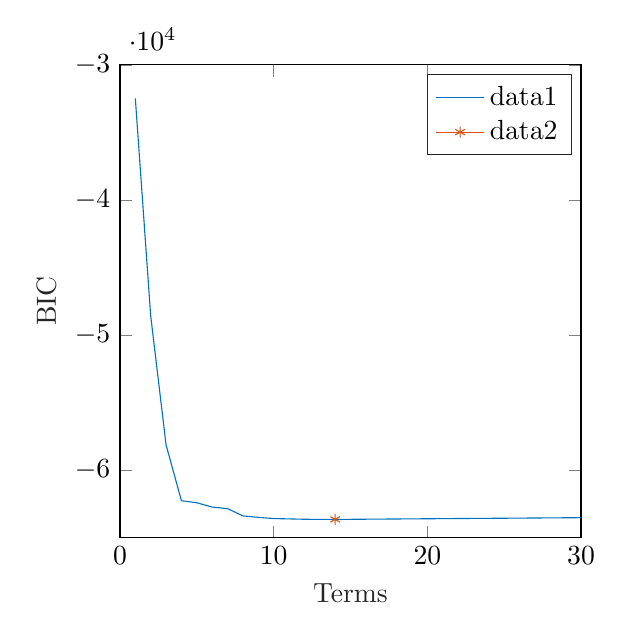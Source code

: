% This file was created by matlab2tikz.
%
\definecolor{mycolor1}{rgb}{0.0,0.447,0.741}%
\definecolor{mycolor2}{rgb}{0.85,0.325,0.098}%
%
\begin{tikzpicture}

\begin{axis}[%
width=5.856cm,
height=6cm,
at={(0cm,0cm)},
scale only axis,
xmin=0,
xmax=30,
xlabel style={font=\color{white!15!black}},
xlabel={Terms},
ymin=-65000,
ymax=-30000,
ylabel style={font=\color{white!15!black}},
ylabel={BIC},
axis background/.style={fill=white},
legend style={legend cell align=left, align=left, draw=white!15!black}
]
\addplot [color=mycolor1]
  table[row sep=crcr]{%
1	-32473.907\\
2	-48582.543\\
3	-58147.369\\
4	-62284.387\\
5	-62437.447\\
6	-62755.804\\
7	-62872.916\\
8	-63409.645\\
9	-63517.659\\
10	-63606.072\\
12	-63659.382\\
13	-63669.913\\
14	-63669.018\\
15	-63663.11\\
17	-63646.571\\
18	-63638.749\\
19	-63630.128\\
20	-63621.981\\
21	-63613.607\\
22	-63605.067\\
23	-63597.246\\
24	-63590.065\\
25	-63582.579\\
26	-63573.81\\
27	-63565.99\\
28	-63557.93\\
29	-63549.392\\
30	-63541.222\\
};
\addlegendentry{data1}

\addplot [color=mycolor2, draw=none, mark=asterisk, mark options={solid, mycolor2}]
  table[row sep=crcr]{%
14	-63669.018\\
};
\addlegendentry{data2}

\end{axis}
\end{tikzpicture}%